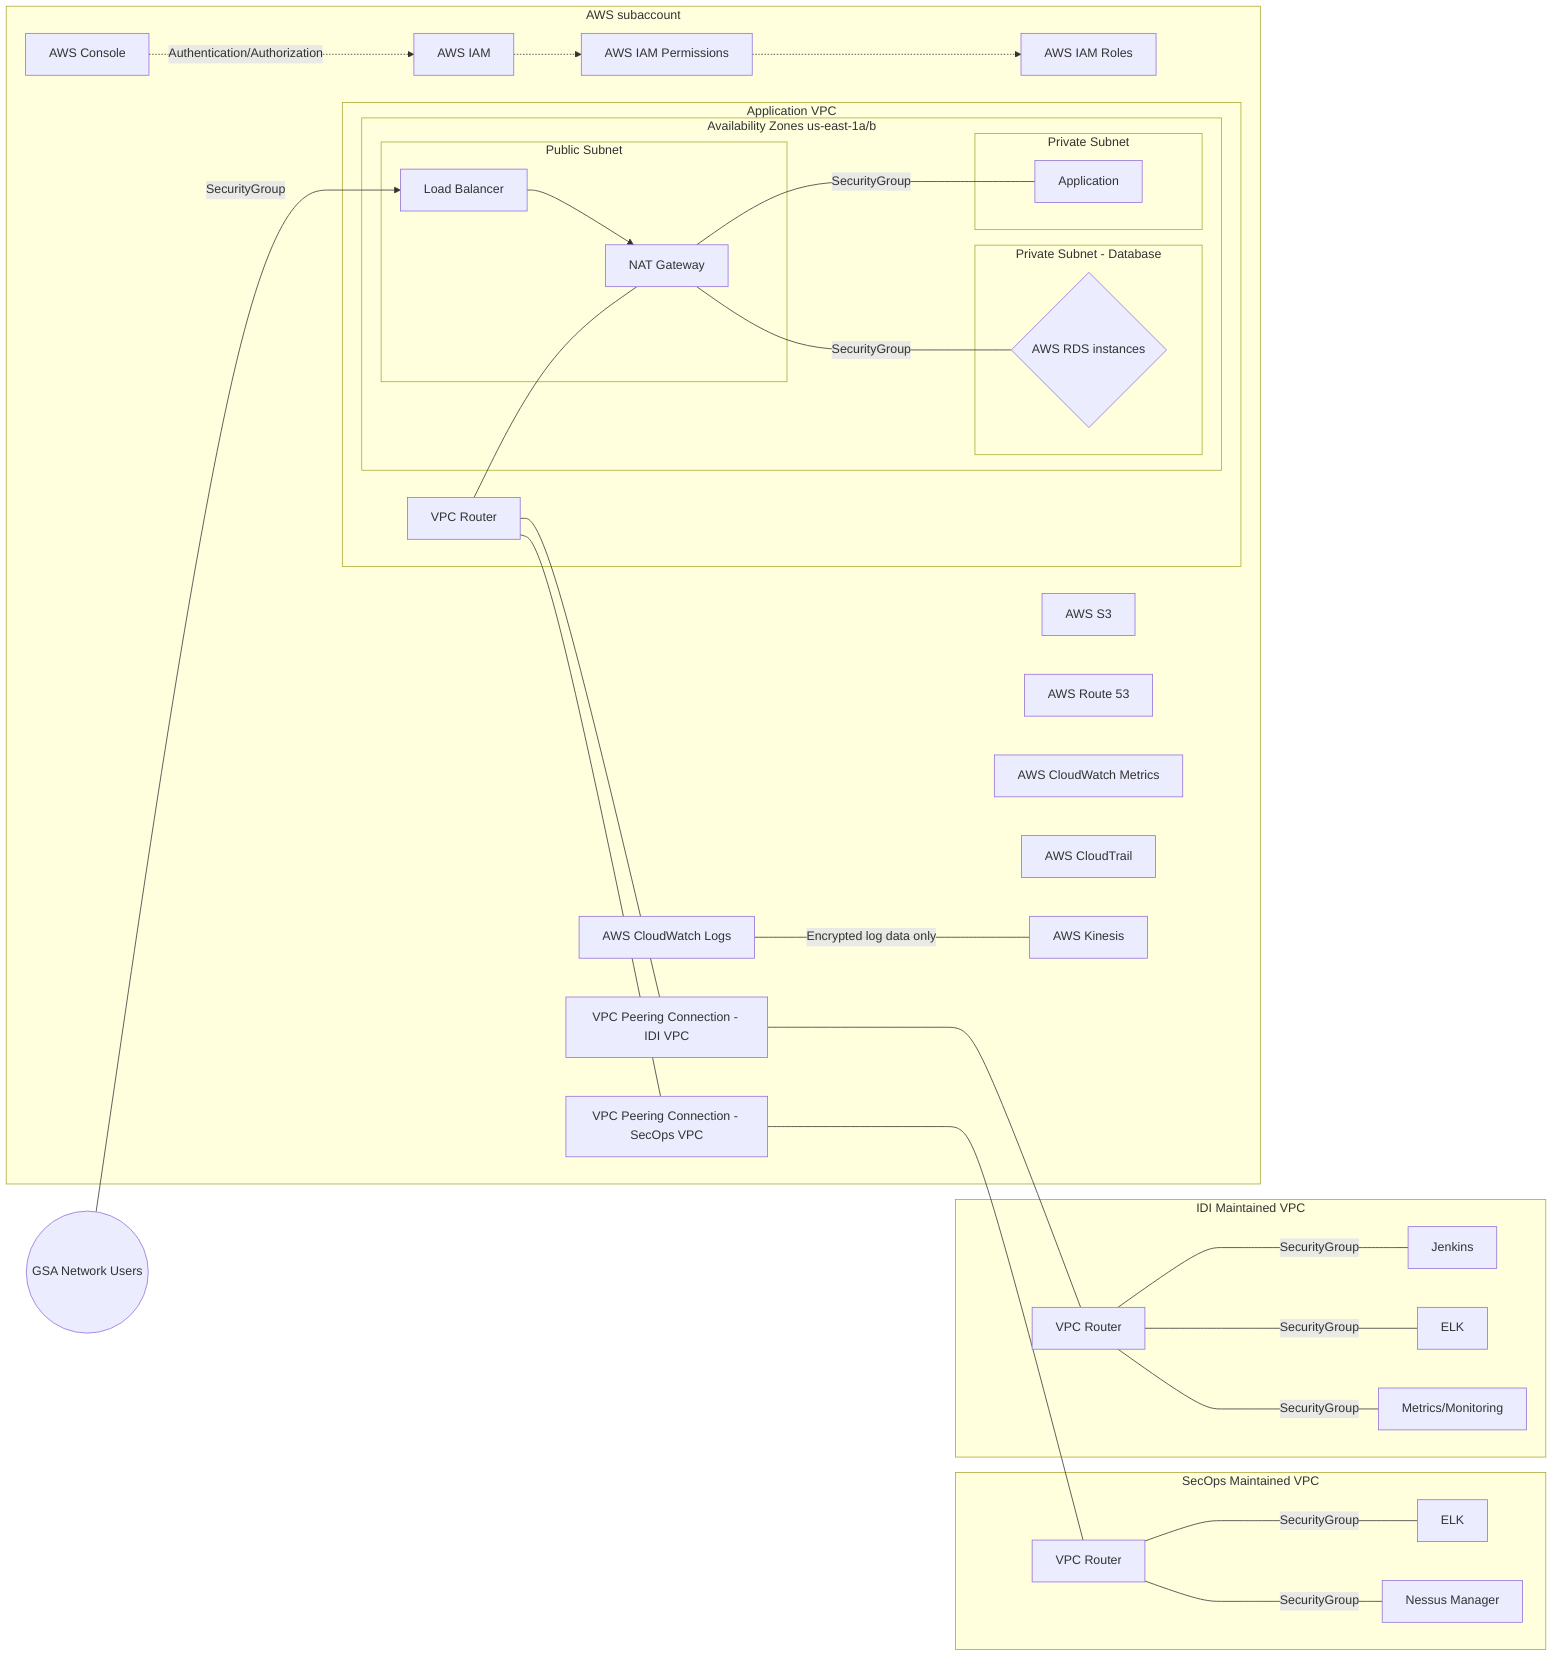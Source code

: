 %% title: Architecture Option B
%% description: DevSecOps high level architecture Option B
graph LR
  gsa-users(("GSA Network Users"))
  subgraph SecOps Maintained VPC
    vpc-router-secops["VPC Router"]
    secops-elk["ELK"]
    secops-nessusmanager["Nessus Manager"]
  end
  subgraph IDI Maintained VPC
    vpc-router-mgmt["VPC Router"]
    mgmt-jenkins["Jenkins"]
    mgmt-elk["ELK"]
    mgmt-monitoring["Metrics/Monitoring"]
  end
  subgraph AWS subaccount
    iam["AWS IAM"]
    iam-perms["AWS IAM Permissions"]
    iam-roles["AWS IAM Roles"]
    aws-console["AWS Console"]
    s3["AWS S3"]
    kinesis["AWS Kinesis"]
    route53["AWS Route 53"]
    cloudwatch["AWS CloudWatch Metrics"]
    cloudwatch-logs["AWS CloudWatch Logs"]
    cloudtrail["AWS CloudTrail"]
    vpc-peering-secops["VPC Peering Connection - SecOps VPC"]
    subgraph Application VPC
      subgraph Availability Zones us-east-1a/b
        subgraph Public Subnet
          app-nat["NAT Gateway"]
          app-elb["Load Balancer"]
        end
        subgraph Private Subnet
          app-app["Application"]
        end
        subgraph Private Subnet - Database
          app-rds{"AWS RDS instances"}
        end
      end
      vpc-router-apps["VPC Router"]
    end
    vpc-peering-pipeline["VPC Peering Connection - IDI VPC"]
  end

  cloudwatch-logs-- Encrypted log data only --- kinesis

  aws-console-."Authentication/Authorization".->iam
  iam-.->iam-perms
  iam-perms-.->iam-roles

  vpc-peering-pipeline---vpc-router-mgmt
  vpc-peering-secops---vpc-router-secops

  vpc-router-secops--SecurityGroup---secops-elk
  vpc-router-secops--SecurityGroup---secops-nessusmanager

  vpc-router-mgmt--SecurityGroup---mgmt-jenkins
  vpc-router-mgmt--SecurityGroup---mgmt-elk
  vpc-router-mgmt--SecurityGroup---mgmt-monitoring

  vpc-router-apps---vpc-peering-pipeline
  vpc-router-apps---vpc-peering-secops
  vpc-router-apps---app-nat

  app-elb-->app-nat
  app-nat--SecurityGroup---app-app
  app-nat--SecurityGroup---app-rds

  gsa-users--SecurityGroup-->app-elb